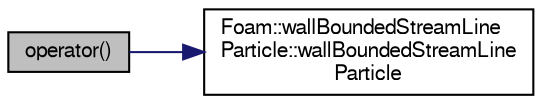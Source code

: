 digraph "operator()"
{
  bgcolor="transparent";
  edge [fontname="FreeSans",fontsize="10",labelfontname="FreeSans",labelfontsize="10"];
  node [fontname="FreeSans",fontsize="10",shape=record];
  rankdir="LR";
  Node1 [label="operator()",height=0.2,width=0.4,color="black", fillcolor="grey75", style="filled" fontcolor="black"];
  Node1 -> Node2 [color="midnightblue",fontsize="10",style="solid",fontname="FreeSans"];
  Node2 [label="Foam::wallBoundedStreamLine\lParticle::wallBoundedStreamLine\lParticle",height=0.2,width=0.4,color="black",URL="$a02754.html#af5c059672b808ce15134b9a96df15675",tooltip="Construct from components. "];
}
